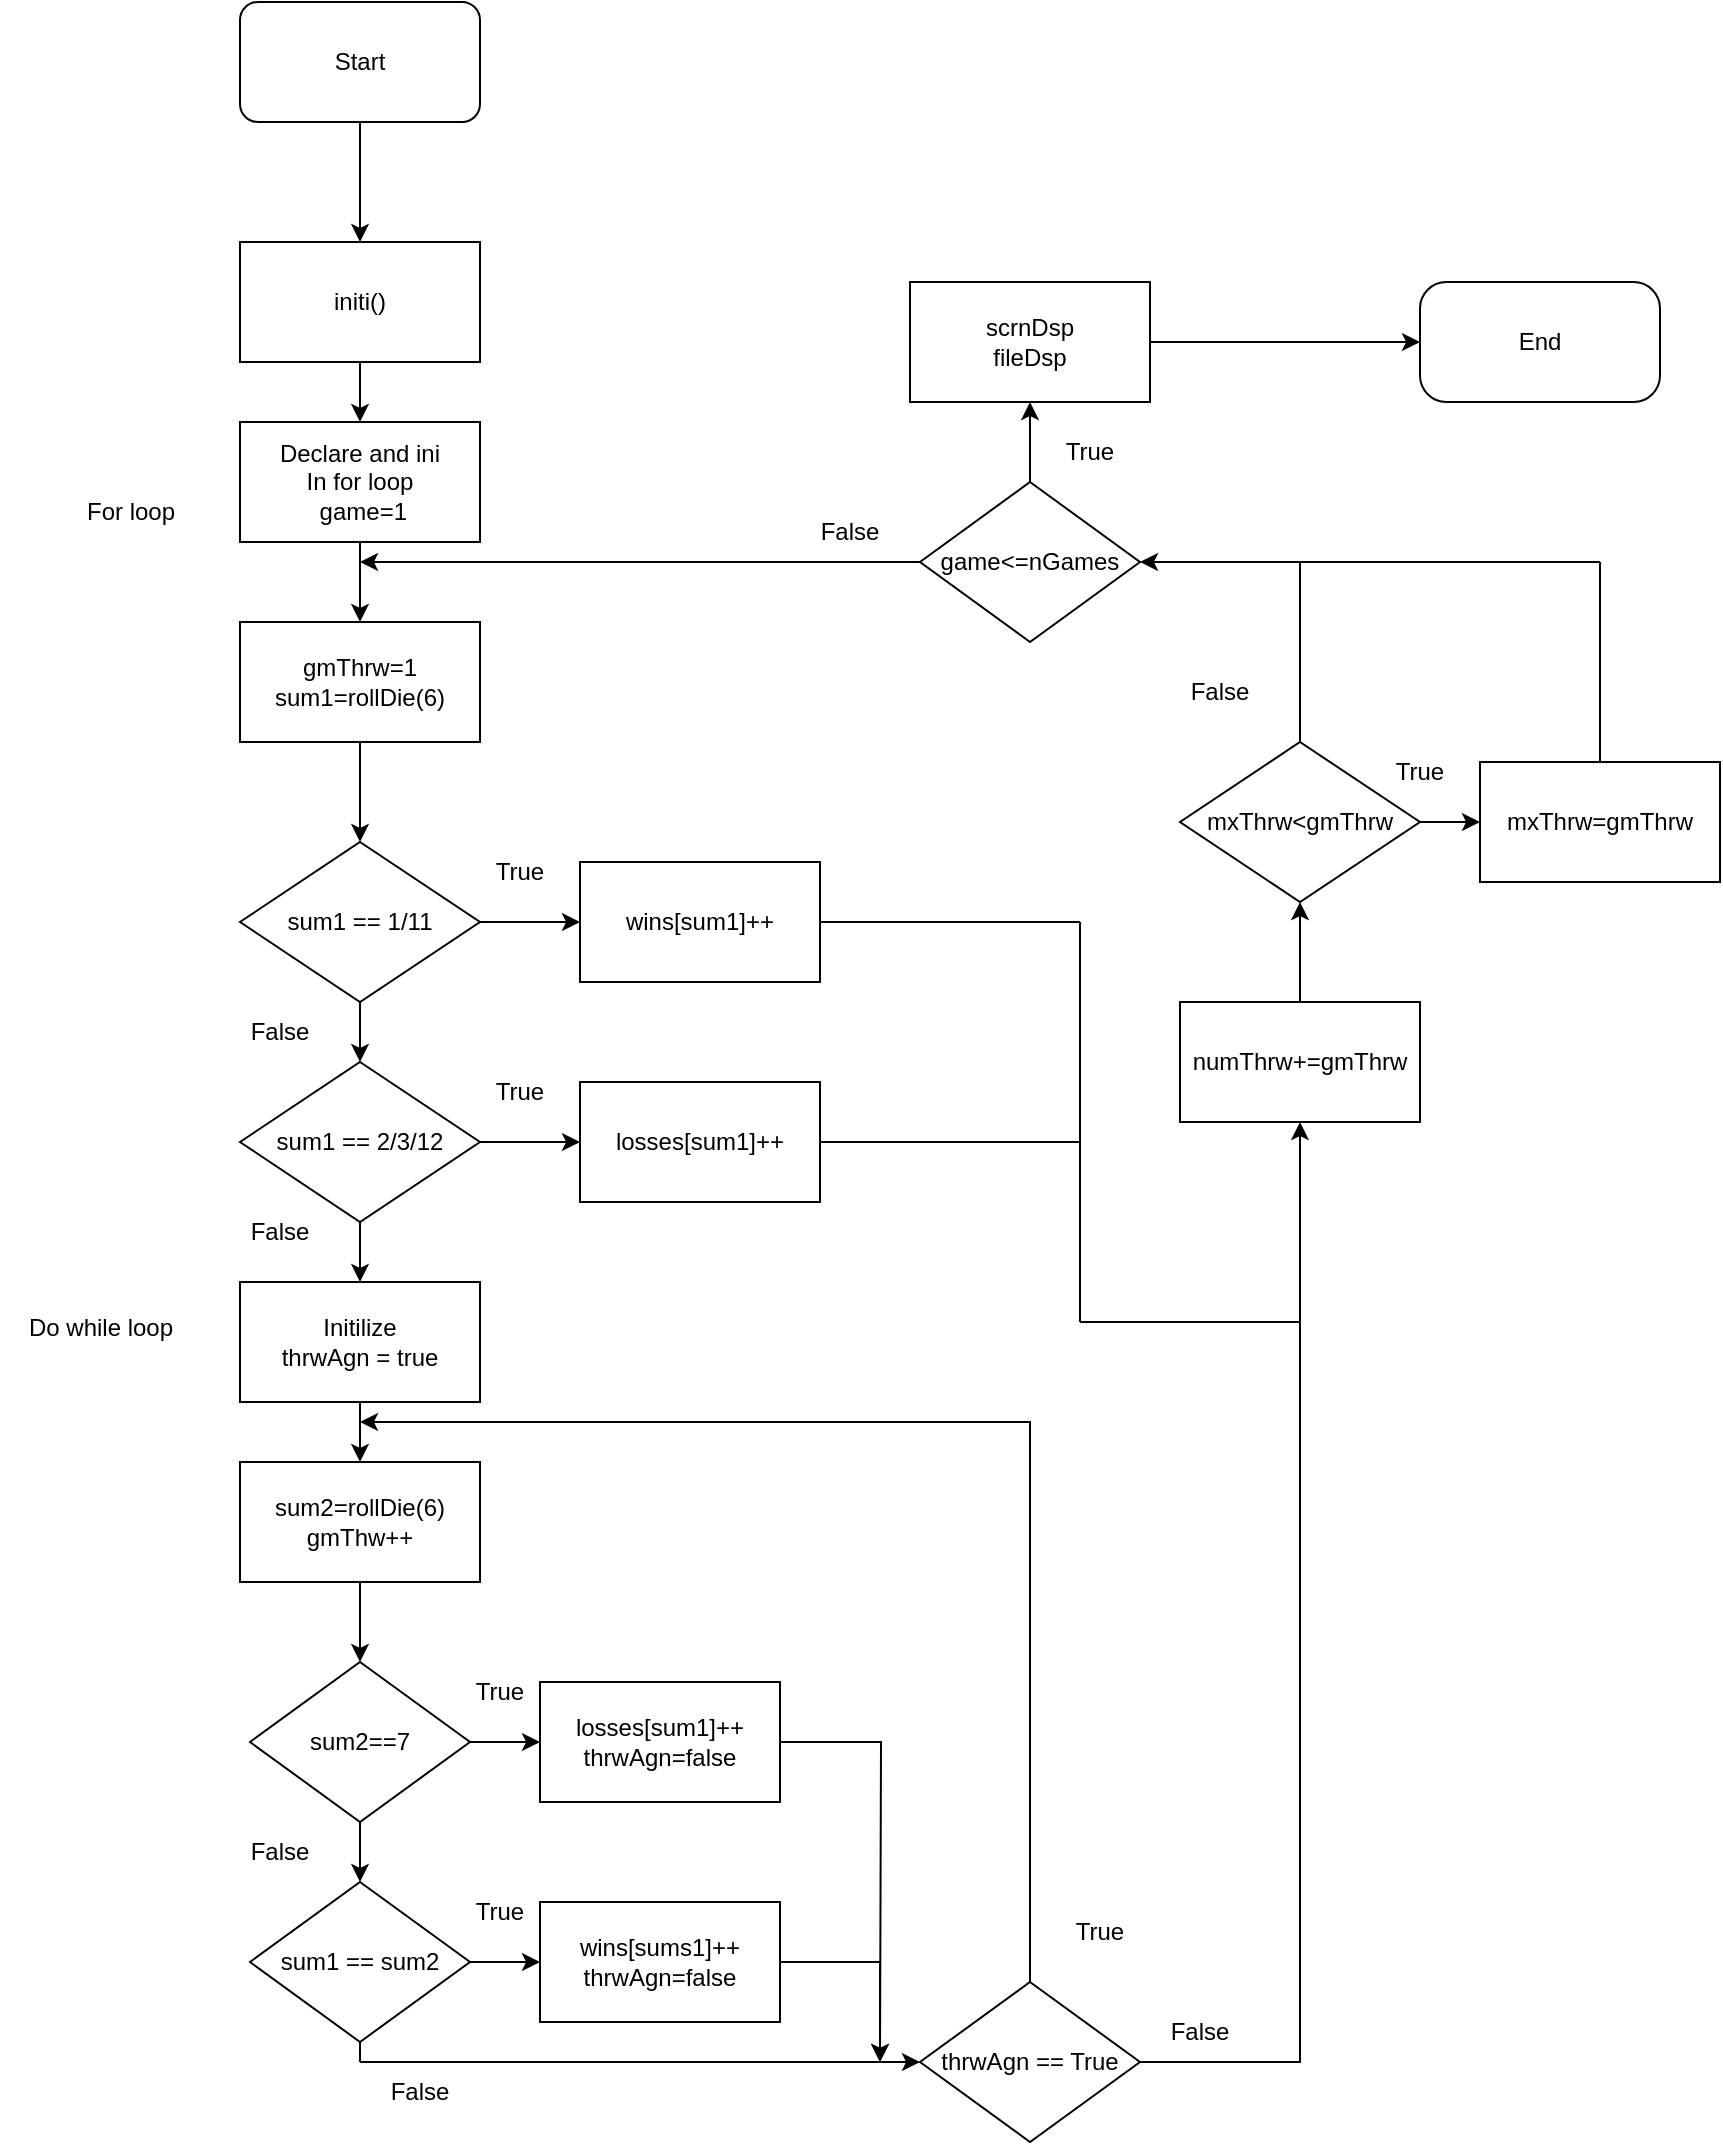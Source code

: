 <mxfile version="20.3.7" type="device"><diagram id="k9zFz8sFCjivqn-tp_oi" name="Page-1"><mxGraphModel dx="2512" dy="752" grid="1" gridSize="10" guides="1" tooltips="1" connect="1" arrows="1" fold="1" page="1" pageScale="1" pageWidth="850" pageHeight="1100" math="0" shadow="0"><root><mxCell id="0"/><mxCell id="1" parent="0"/><mxCell id="KNJBplcebeqLx13ezxlS-3" value="Start" style="rounded=1;whiteSpace=wrap;html=1;" vertex="1" parent="1"><mxGeometry x="100" y="10" width="120" height="60" as="geometry"/></mxCell><mxCell id="KNJBplcebeqLx13ezxlS-4" value="End" style="rounded=1;whiteSpace=wrap;html=1;arcSize=22;" vertex="1" parent="1"><mxGeometry x="690" y="150" width="120" height="60" as="geometry"/></mxCell><mxCell id="KNJBplcebeqLx13ezxlS-30" value="" style="edgeStyle=orthogonalEdgeStyle;rounded=0;orthogonalLoop=1;jettySize=auto;html=1;" edge="1" parent="1" source="KNJBplcebeqLx13ezxlS-5" target="KNJBplcebeqLx13ezxlS-10"><mxGeometry relative="1" as="geometry"/></mxCell><mxCell id="KNJBplcebeqLx13ezxlS-5" value="initi()" style="rounded=0;whiteSpace=wrap;html=1;" vertex="1" parent="1"><mxGeometry x="100" y="130" width="120" height="60" as="geometry"/></mxCell><mxCell id="KNJBplcebeqLx13ezxlS-6" value="" style="endArrow=classic;html=1;rounded=0;exitX=0.5;exitY=1;exitDx=0;exitDy=0;" edge="1" parent="1" source="KNJBplcebeqLx13ezxlS-3" target="KNJBplcebeqLx13ezxlS-5"><mxGeometry width="50" height="50" relative="1" as="geometry"><mxPoint x="95" y="380" as="sourcePoint"/><mxPoint x="145" y="330" as="targetPoint"/></mxGeometry></mxCell><mxCell id="KNJBplcebeqLx13ezxlS-19" style="edgeStyle=orthogonalEdgeStyle;rounded=0;orthogonalLoop=1;jettySize=auto;html=1;" edge="1" parent="1" source="KNJBplcebeqLx13ezxlS-7" target="KNJBplcebeqLx13ezxlS-15"><mxGeometry relative="1" as="geometry"/></mxCell><mxCell id="KNJBplcebeqLx13ezxlS-20" style="edgeStyle=orthogonalEdgeStyle;rounded=0;orthogonalLoop=1;jettySize=auto;html=1;entryX=0.5;entryY=0;entryDx=0;entryDy=0;" edge="1" parent="1" source="KNJBplcebeqLx13ezxlS-7" target="KNJBplcebeqLx13ezxlS-8"><mxGeometry relative="1" as="geometry"/></mxCell><mxCell id="KNJBplcebeqLx13ezxlS-7" value="sum1 == 1/11" style="rhombus;whiteSpace=wrap;html=1;" vertex="1" parent="1"><mxGeometry x="100" y="430" width="120" height="80" as="geometry"/></mxCell><mxCell id="KNJBplcebeqLx13ezxlS-21" value="" style="edgeStyle=orthogonalEdgeStyle;rounded=0;orthogonalLoop=1;jettySize=auto;html=1;" edge="1" parent="1" source="KNJBplcebeqLx13ezxlS-8" target="KNJBplcebeqLx13ezxlS-13"><mxGeometry relative="1" as="geometry"/></mxCell><mxCell id="KNJBplcebeqLx13ezxlS-23" value="" style="edgeStyle=orthogonalEdgeStyle;rounded=0;orthogonalLoop=1;jettySize=auto;html=1;" edge="1" parent="1" source="KNJBplcebeqLx13ezxlS-8" target="KNJBplcebeqLx13ezxlS-16"><mxGeometry relative="1" as="geometry"/></mxCell><mxCell id="KNJBplcebeqLx13ezxlS-8" value="&lt;div&gt;sum1 == 2/3/12&lt;/div&gt;" style="rhombus;whiteSpace=wrap;html=1;" vertex="1" parent="1"><mxGeometry x="100" y="540" width="120" height="80" as="geometry"/></mxCell><mxCell id="KNJBplcebeqLx13ezxlS-28" value="" style="edgeStyle=orthogonalEdgeStyle;rounded=0;orthogonalLoop=1;jettySize=auto;html=1;" edge="1" parent="1" source="KNJBplcebeqLx13ezxlS-10" target="KNJBplcebeqLx13ezxlS-11"><mxGeometry relative="1" as="geometry"/></mxCell><mxCell id="KNJBplcebeqLx13ezxlS-10" value="&lt;div&gt;Declare and ini &lt;br&gt;&lt;/div&gt;&lt;div&gt;In for loop&lt;/div&gt;&lt;div&gt;&amp;nbsp;game=1&lt;br&gt;&lt;/div&gt;" style="rounded=0;whiteSpace=wrap;html=1;" vertex="1" parent="1"><mxGeometry x="100" y="220" width="120" height="60" as="geometry"/></mxCell><mxCell id="KNJBplcebeqLx13ezxlS-18" style="edgeStyle=orthogonalEdgeStyle;rounded=0;orthogonalLoop=1;jettySize=auto;html=1;" edge="1" parent="1" source="KNJBplcebeqLx13ezxlS-11" target="KNJBplcebeqLx13ezxlS-7"><mxGeometry relative="1" as="geometry"/></mxCell><mxCell id="KNJBplcebeqLx13ezxlS-11" value="&lt;div&gt;gmThrw=1&lt;br&gt;&lt;/div&gt;&lt;div&gt;sum1=rollDie(6)&lt;/div&gt;" style="rounded=0;whiteSpace=wrap;html=1;" vertex="1" parent="1"><mxGeometry x="100" y="320" width="120" height="60" as="geometry"/></mxCell><mxCell id="KNJBplcebeqLx13ezxlS-22" value="" style="edgeStyle=orthogonalEdgeStyle;rounded=0;orthogonalLoop=1;jettySize=auto;html=1;" edge="1" parent="1" source="KNJBplcebeqLx13ezxlS-13"><mxGeometry relative="1" as="geometry"><mxPoint x="160" y="740" as="targetPoint"/></mxGeometry></mxCell><mxCell id="KNJBplcebeqLx13ezxlS-13" value="&lt;div&gt;Initilize &lt;br&gt;&lt;/div&gt;&lt;div&gt;thrwAgn = true&lt;/div&gt;" style="rounded=0;whiteSpace=wrap;html=1;" vertex="1" parent="1"><mxGeometry x="100" y="650" width="120" height="60" as="geometry"/></mxCell><mxCell id="KNJBplcebeqLx13ezxlS-15" value="wins[sum1]++" style="rounded=0;whiteSpace=wrap;html=1;" vertex="1" parent="1"><mxGeometry x="270" y="440" width="120" height="60" as="geometry"/></mxCell><mxCell id="KNJBplcebeqLx13ezxlS-16" value="losses[sum1]++" style="rounded=0;whiteSpace=wrap;html=1;" vertex="1" parent="1"><mxGeometry x="270" y="550" width="120" height="60" as="geometry"/></mxCell><mxCell id="KNJBplcebeqLx13ezxlS-25" value="For loop" style="text;html=1;align=center;verticalAlign=middle;resizable=0;points=[];autosize=1;strokeColor=none;fillColor=none;" vertex="1" parent="1"><mxGeometry x="10" y="250" width="70" height="30" as="geometry"/></mxCell><mxCell id="KNJBplcebeqLx13ezxlS-26" value="&lt;div&gt;Do while loop&lt;/div&gt;&lt;div&gt;&lt;br&gt;&lt;/div&gt;" style="text;html=1;align=center;verticalAlign=middle;resizable=0;points=[];autosize=1;strokeColor=none;fillColor=none;" vertex="1" parent="1"><mxGeometry x="-20" y="660" width="100" height="40" as="geometry"/></mxCell><mxCell id="KNJBplcebeqLx13ezxlS-36" value="" style="edgeStyle=orthogonalEdgeStyle;rounded=0;orthogonalLoop=1;jettySize=auto;html=1;" edge="1" parent="1" source="KNJBplcebeqLx13ezxlS-31" target="KNJBplcebeqLx13ezxlS-33"><mxGeometry relative="1" as="geometry"/></mxCell><mxCell id="KNJBplcebeqLx13ezxlS-31" value="&lt;div&gt;sum2=rollDie(6)&lt;/div&gt;&lt;div&gt;gmThw++&lt;br&gt;&lt;/div&gt;" style="rounded=0;whiteSpace=wrap;html=1;" vertex="1" parent="1"><mxGeometry x="100" y="740" width="120" height="60" as="geometry"/></mxCell><mxCell id="KNJBplcebeqLx13ezxlS-37" value="" style="edgeStyle=orthogonalEdgeStyle;rounded=0;orthogonalLoop=1;jettySize=auto;html=1;" edge="1" parent="1" source="KNJBplcebeqLx13ezxlS-33" target="KNJBplcebeqLx13ezxlS-34"><mxGeometry relative="1" as="geometry"/></mxCell><mxCell id="KNJBplcebeqLx13ezxlS-41" value="" style="edgeStyle=orthogonalEdgeStyle;rounded=0;orthogonalLoop=1;jettySize=auto;html=1;" edge="1" parent="1" source="KNJBplcebeqLx13ezxlS-33" target="KNJBplcebeqLx13ezxlS-39"><mxGeometry relative="1" as="geometry"/></mxCell><mxCell id="KNJBplcebeqLx13ezxlS-33" value="sum2==7" style="rhombus;whiteSpace=wrap;html=1;" vertex="1" parent="1"><mxGeometry x="105" y="840" width="110" height="80" as="geometry"/></mxCell><mxCell id="KNJBplcebeqLx13ezxlS-42" value="" style="edgeStyle=orthogonalEdgeStyle;rounded=0;orthogonalLoop=1;jettySize=auto;html=1;" edge="1" parent="1" source="KNJBplcebeqLx13ezxlS-34" target="KNJBplcebeqLx13ezxlS-38"><mxGeometry relative="1" as="geometry"/></mxCell><mxCell id="KNJBplcebeqLx13ezxlS-34" value="sum1 == sum2" style="rhombus;whiteSpace=wrap;html=1;" vertex="1" parent="1"><mxGeometry x="105" y="950" width="110" height="80" as="geometry"/></mxCell><mxCell id="KNJBplcebeqLx13ezxlS-51" value="" style="edgeStyle=orthogonalEdgeStyle;rounded=0;orthogonalLoop=1;jettySize=auto;html=1;" edge="1" parent="1" source="KNJBplcebeqLx13ezxlS-38"><mxGeometry relative="1" as="geometry"><mxPoint x="420" y="1040" as="targetPoint"/><Array as="points"><mxPoint x="420" y="990"/></Array></mxGeometry></mxCell><mxCell id="KNJBplcebeqLx13ezxlS-38" value="&lt;div&gt;wins[sums1]++&lt;/div&gt;&lt;div&gt;thrwAgn=false&lt;br&gt;&lt;/div&gt;" style="rounded=0;whiteSpace=wrap;html=1;" vertex="1" parent="1"><mxGeometry x="250" y="960" width="120" height="60" as="geometry"/></mxCell><mxCell id="KNJBplcebeqLx13ezxlS-50" value="" style="edgeStyle=orthogonalEdgeStyle;rounded=0;orthogonalLoop=1;jettySize=auto;html=1;" edge="1" parent="1" source="KNJBplcebeqLx13ezxlS-39"><mxGeometry relative="1" as="geometry"><mxPoint x="420" y="1040" as="targetPoint"/></mxGeometry></mxCell><mxCell id="KNJBplcebeqLx13ezxlS-39" value="&lt;div&gt;losses[sum1]++&lt;/div&gt;&lt;div&gt;thrwAgn=false&lt;br&gt;&lt;/div&gt;" style="rounded=0;whiteSpace=wrap;html=1;" vertex="1" parent="1"><mxGeometry x="250" y="850" width="120" height="60" as="geometry"/></mxCell><mxCell id="KNJBplcebeqLx13ezxlS-66" style="edgeStyle=orthogonalEdgeStyle;rounded=0;orthogonalLoop=1;jettySize=auto;html=1;" edge="1" parent="1" source="KNJBplcebeqLx13ezxlS-44"><mxGeometry relative="1" as="geometry"><mxPoint x="160" y="720" as="targetPoint"/><Array as="points"><mxPoint x="495" y="720"/></Array></mxGeometry></mxCell><mxCell id="KNJBplcebeqLx13ezxlS-71" style="edgeStyle=orthogonalEdgeStyle;rounded=0;orthogonalLoop=1;jettySize=auto;html=1;entryX=0.5;entryY=1;entryDx=0;entryDy=0;" edge="1" parent="1" source="KNJBplcebeqLx13ezxlS-44" target="KNJBplcebeqLx13ezxlS-76"><mxGeometry relative="1" as="geometry"><mxPoint x="620" y="390" as="targetPoint"/></mxGeometry></mxCell><mxCell id="KNJBplcebeqLx13ezxlS-44" value="thrwAgn == True" style="rhombus;whiteSpace=wrap;html=1;" vertex="1" parent="1"><mxGeometry x="440" y="1000" width="110" height="80" as="geometry"/></mxCell><mxCell id="KNJBplcebeqLx13ezxlS-46" value="" style="endArrow=none;html=1;rounded=0;exitX=0.5;exitY=1;exitDx=0;exitDy=0;" edge="1" parent="1" source="KNJBplcebeqLx13ezxlS-34"><mxGeometry width="50" height="50" relative="1" as="geometry"><mxPoint x="330" y="830" as="sourcePoint"/><mxPoint x="160" y="1040" as="targetPoint"/></mxGeometry></mxCell><mxCell id="KNJBplcebeqLx13ezxlS-47" value="" style="endArrow=classic;html=1;rounded=0;entryX=0;entryY=0.5;entryDx=0;entryDy=0;" edge="1" parent="1" target="KNJBplcebeqLx13ezxlS-44"><mxGeometry width="50" height="50" relative="1" as="geometry"><mxPoint x="160" y="1040" as="sourcePoint"/><mxPoint x="380" y="780" as="targetPoint"/></mxGeometry></mxCell><mxCell id="KNJBplcebeqLx13ezxlS-53" value="&lt;div&gt;True&lt;/div&gt;" style="text;html=1;strokeColor=none;fillColor=none;align=center;verticalAlign=middle;whiteSpace=wrap;rounded=0;" vertex="1" parent="1"><mxGeometry x="200" y="840" width="60" height="30" as="geometry"/></mxCell><mxCell id="KNJBplcebeqLx13ezxlS-56" value="False" style="text;html=1;strokeColor=none;fillColor=none;align=center;verticalAlign=middle;whiteSpace=wrap;rounded=0;" vertex="1" parent="1"><mxGeometry x="550" y="1010" width="60" height="30" as="geometry"/></mxCell><mxCell id="KNJBplcebeqLx13ezxlS-57" value="&lt;div&gt;True&lt;/div&gt;" style="text;html=1;strokeColor=none;fillColor=none;align=center;verticalAlign=middle;whiteSpace=wrap;rounded=0;" vertex="1" parent="1"><mxGeometry x="200" y="950" width="60" height="30" as="geometry"/></mxCell><mxCell id="KNJBplcebeqLx13ezxlS-58" value="&lt;div&gt;True&lt;/div&gt;" style="text;html=1;strokeColor=none;fillColor=none;align=center;verticalAlign=middle;whiteSpace=wrap;rounded=0;" vertex="1" parent="1"><mxGeometry x="210" y="430" width="60" height="30" as="geometry"/></mxCell><mxCell id="KNJBplcebeqLx13ezxlS-59" value="&lt;div&gt;True&lt;/div&gt;" style="text;html=1;strokeColor=none;fillColor=none;align=center;verticalAlign=middle;whiteSpace=wrap;rounded=0;" vertex="1" parent="1"><mxGeometry x="210" y="540" width="60" height="30" as="geometry"/></mxCell><mxCell id="KNJBplcebeqLx13ezxlS-60" value="False" style="text;html=1;strokeColor=none;fillColor=none;align=center;verticalAlign=middle;whiteSpace=wrap;rounded=0;" vertex="1" parent="1"><mxGeometry x="90" y="510" width="60" height="30" as="geometry"/></mxCell><mxCell id="KNJBplcebeqLx13ezxlS-61" value="False" style="text;html=1;strokeColor=none;fillColor=none;align=center;verticalAlign=middle;whiteSpace=wrap;rounded=0;" vertex="1" parent="1"><mxGeometry x="90" y="610" width="60" height="30" as="geometry"/></mxCell><mxCell id="KNJBplcebeqLx13ezxlS-62" value="False" style="text;html=1;strokeColor=none;fillColor=none;align=center;verticalAlign=middle;whiteSpace=wrap;rounded=0;" vertex="1" parent="1"><mxGeometry x="90" y="920" width="60" height="30" as="geometry"/></mxCell><mxCell id="KNJBplcebeqLx13ezxlS-63" value="False" style="text;html=1;strokeColor=none;fillColor=none;align=center;verticalAlign=middle;whiteSpace=wrap;rounded=0;" vertex="1" parent="1"><mxGeometry x="160" y="1040" width="60" height="30" as="geometry"/></mxCell><mxCell id="KNJBplcebeqLx13ezxlS-64" value="&lt;div&gt;True&lt;/div&gt;" style="text;html=1;strokeColor=none;fillColor=none;align=center;verticalAlign=middle;whiteSpace=wrap;rounded=0;" vertex="1" parent="1"><mxGeometry x="500" y="960" width="60" height="30" as="geometry"/></mxCell><mxCell id="KNJBplcebeqLx13ezxlS-78" value="" style="edgeStyle=orthogonalEdgeStyle;rounded=0;orthogonalLoop=1;jettySize=auto;html=1;" edge="1" parent="1" source="KNJBplcebeqLx13ezxlS-76" target="KNJBplcebeqLx13ezxlS-77"><mxGeometry relative="1" as="geometry"/></mxCell><mxCell id="KNJBplcebeqLx13ezxlS-76" value="numThrw+=gmThrw" style="rounded=0;whiteSpace=wrap;html=1;" vertex="1" parent="1"><mxGeometry x="570" y="510" width="120" height="60" as="geometry"/></mxCell><mxCell id="KNJBplcebeqLx13ezxlS-80" value="" style="edgeStyle=orthogonalEdgeStyle;rounded=0;orthogonalLoop=1;jettySize=auto;html=1;" edge="1" parent="1" source="KNJBplcebeqLx13ezxlS-77" target="KNJBplcebeqLx13ezxlS-79"><mxGeometry relative="1" as="geometry"/></mxCell><mxCell id="KNJBplcebeqLx13ezxlS-88" style="edgeStyle=orthogonalEdgeStyle;rounded=0;orthogonalLoop=1;jettySize=auto;html=1;" edge="1" parent="1" source="KNJBplcebeqLx13ezxlS-77"><mxGeometry relative="1" as="geometry"><mxPoint x="550" y="290" as="targetPoint"/><Array as="points"><mxPoint x="630" y="290"/><mxPoint x="600" y="290"/></Array></mxGeometry></mxCell><mxCell id="KNJBplcebeqLx13ezxlS-77" value="mxThrw&amp;lt;gmThrw" style="rhombus;whiteSpace=wrap;html=1;" vertex="1" parent="1"><mxGeometry x="570" y="380" width="120" height="80" as="geometry"/></mxCell><mxCell id="KNJBplcebeqLx13ezxlS-79" value="mxThrw=gmThrw" style="rounded=0;whiteSpace=wrap;html=1;" vertex="1" parent="1"><mxGeometry x="720" y="390" width="120" height="60" as="geometry"/></mxCell><mxCell id="KNJBplcebeqLx13ezxlS-81" value="" style="endArrow=none;html=1;rounded=0;exitX=1;exitY=0.5;exitDx=0;exitDy=0;" edge="1" parent="1" source="KNJBplcebeqLx13ezxlS-15"><mxGeometry width="50" height="50" relative="1" as="geometry"><mxPoint x="550" y="410" as="sourcePoint"/><mxPoint x="520" y="470" as="targetPoint"/></mxGeometry></mxCell><mxCell id="KNJBplcebeqLx13ezxlS-82" value="" style="endArrow=none;html=1;rounded=0;" edge="1" parent="1"><mxGeometry width="50" height="50" relative="1" as="geometry"><mxPoint x="520" y="470" as="sourcePoint"/><mxPoint x="520" y="670" as="targetPoint"/></mxGeometry></mxCell><mxCell id="KNJBplcebeqLx13ezxlS-83" value="" style="endArrow=none;html=1;rounded=0;exitX=1;exitY=0.5;exitDx=0;exitDy=0;" edge="1" parent="1" source="KNJBplcebeqLx13ezxlS-16"><mxGeometry width="50" height="50" relative="1" as="geometry"><mxPoint x="550" y="410" as="sourcePoint"/><mxPoint x="520" y="580" as="targetPoint"/></mxGeometry></mxCell><mxCell id="KNJBplcebeqLx13ezxlS-84" value="" style="endArrow=none;html=1;rounded=0;" edge="1" parent="1"><mxGeometry width="50" height="50" relative="1" as="geometry"><mxPoint x="520" y="670" as="sourcePoint"/><mxPoint x="630" y="670" as="targetPoint"/></mxGeometry></mxCell><mxCell id="KNJBplcebeqLx13ezxlS-85" value="&lt;div&gt;True&lt;/div&gt;" style="text;html=1;strokeColor=none;fillColor=none;align=center;verticalAlign=middle;whiteSpace=wrap;rounded=0;" vertex="1" parent="1"><mxGeometry x="660" y="380" width="60" height="30" as="geometry"/></mxCell><mxCell id="KNJBplcebeqLx13ezxlS-86" value="False" style="text;html=1;strokeColor=none;fillColor=none;align=center;verticalAlign=middle;whiteSpace=wrap;rounded=0;" vertex="1" parent="1"><mxGeometry x="560" y="340" width="60" height="30" as="geometry"/></mxCell><mxCell id="KNJBplcebeqLx13ezxlS-90" value="" style="endArrow=none;html=1;rounded=0;exitX=0.5;exitY=0;exitDx=0;exitDy=0;" edge="1" parent="1" source="KNJBplcebeqLx13ezxlS-79"><mxGeometry width="50" height="50" relative="1" as="geometry"><mxPoint x="760" y="470" as="sourcePoint"/><mxPoint x="780" y="290" as="targetPoint"/></mxGeometry></mxCell><mxCell id="KNJBplcebeqLx13ezxlS-91" value="" style="endArrow=none;html=1;rounded=0;" edge="1" parent="1"><mxGeometry width="50" height="50" relative="1" as="geometry"><mxPoint x="630" y="290" as="sourcePoint"/><mxPoint x="780" y="290" as="targetPoint"/></mxGeometry></mxCell><mxCell id="KNJBplcebeqLx13ezxlS-93" style="edgeStyle=orthogonalEdgeStyle;rounded=0;orthogonalLoop=1;jettySize=auto;html=1;" edge="1" parent="1" source="KNJBplcebeqLx13ezxlS-92"><mxGeometry relative="1" as="geometry"><mxPoint x="160" y="290" as="targetPoint"/></mxGeometry></mxCell><mxCell id="KNJBplcebeqLx13ezxlS-96" value="" style="edgeStyle=orthogonalEdgeStyle;rounded=0;orthogonalLoop=1;jettySize=auto;html=1;" edge="1" parent="1" source="KNJBplcebeqLx13ezxlS-92" target="KNJBplcebeqLx13ezxlS-94"><mxGeometry relative="1" as="geometry"/></mxCell><mxCell id="KNJBplcebeqLx13ezxlS-92" value="game&amp;lt;=nGames" style="rhombus;whiteSpace=wrap;html=1;" vertex="1" parent="1"><mxGeometry x="440" y="250" width="110" height="80" as="geometry"/></mxCell><mxCell id="KNJBplcebeqLx13ezxlS-95" style="edgeStyle=orthogonalEdgeStyle;rounded=0;orthogonalLoop=1;jettySize=auto;html=1;entryX=0;entryY=0.5;entryDx=0;entryDy=0;" edge="1" parent="1" source="KNJBplcebeqLx13ezxlS-94" target="KNJBplcebeqLx13ezxlS-4"><mxGeometry relative="1" as="geometry"/></mxCell><mxCell id="KNJBplcebeqLx13ezxlS-94" value="&lt;div&gt;scrnDsp&lt;/div&gt;&lt;div&gt;fileDsp&lt;br&gt;&lt;/div&gt;" style="rounded=0;whiteSpace=wrap;html=1;" vertex="1" parent="1"><mxGeometry x="435" y="150" width="120" height="60" as="geometry"/></mxCell><mxCell id="KNJBplcebeqLx13ezxlS-97" value="&lt;div&gt;True&lt;/div&gt;" style="text;html=1;strokeColor=none;fillColor=none;align=center;verticalAlign=middle;whiteSpace=wrap;rounded=0;" vertex="1" parent="1"><mxGeometry x="495" y="220" width="60" height="30" as="geometry"/></mxCell><mxCell id="KNJBplcebeqLx13ezxlS-98" value="False" style="text;html=1;strokeColor=none;fillColor=none;align=center;verticalAlign=middle;whiteSpace=wrap;rounded=0;" vertex="1" parent="1"><mxGeometry x="375" y="260" width="60" height="30" as="geometry"/></mxCell></root></mxGraphModel></diagram></mxfile>